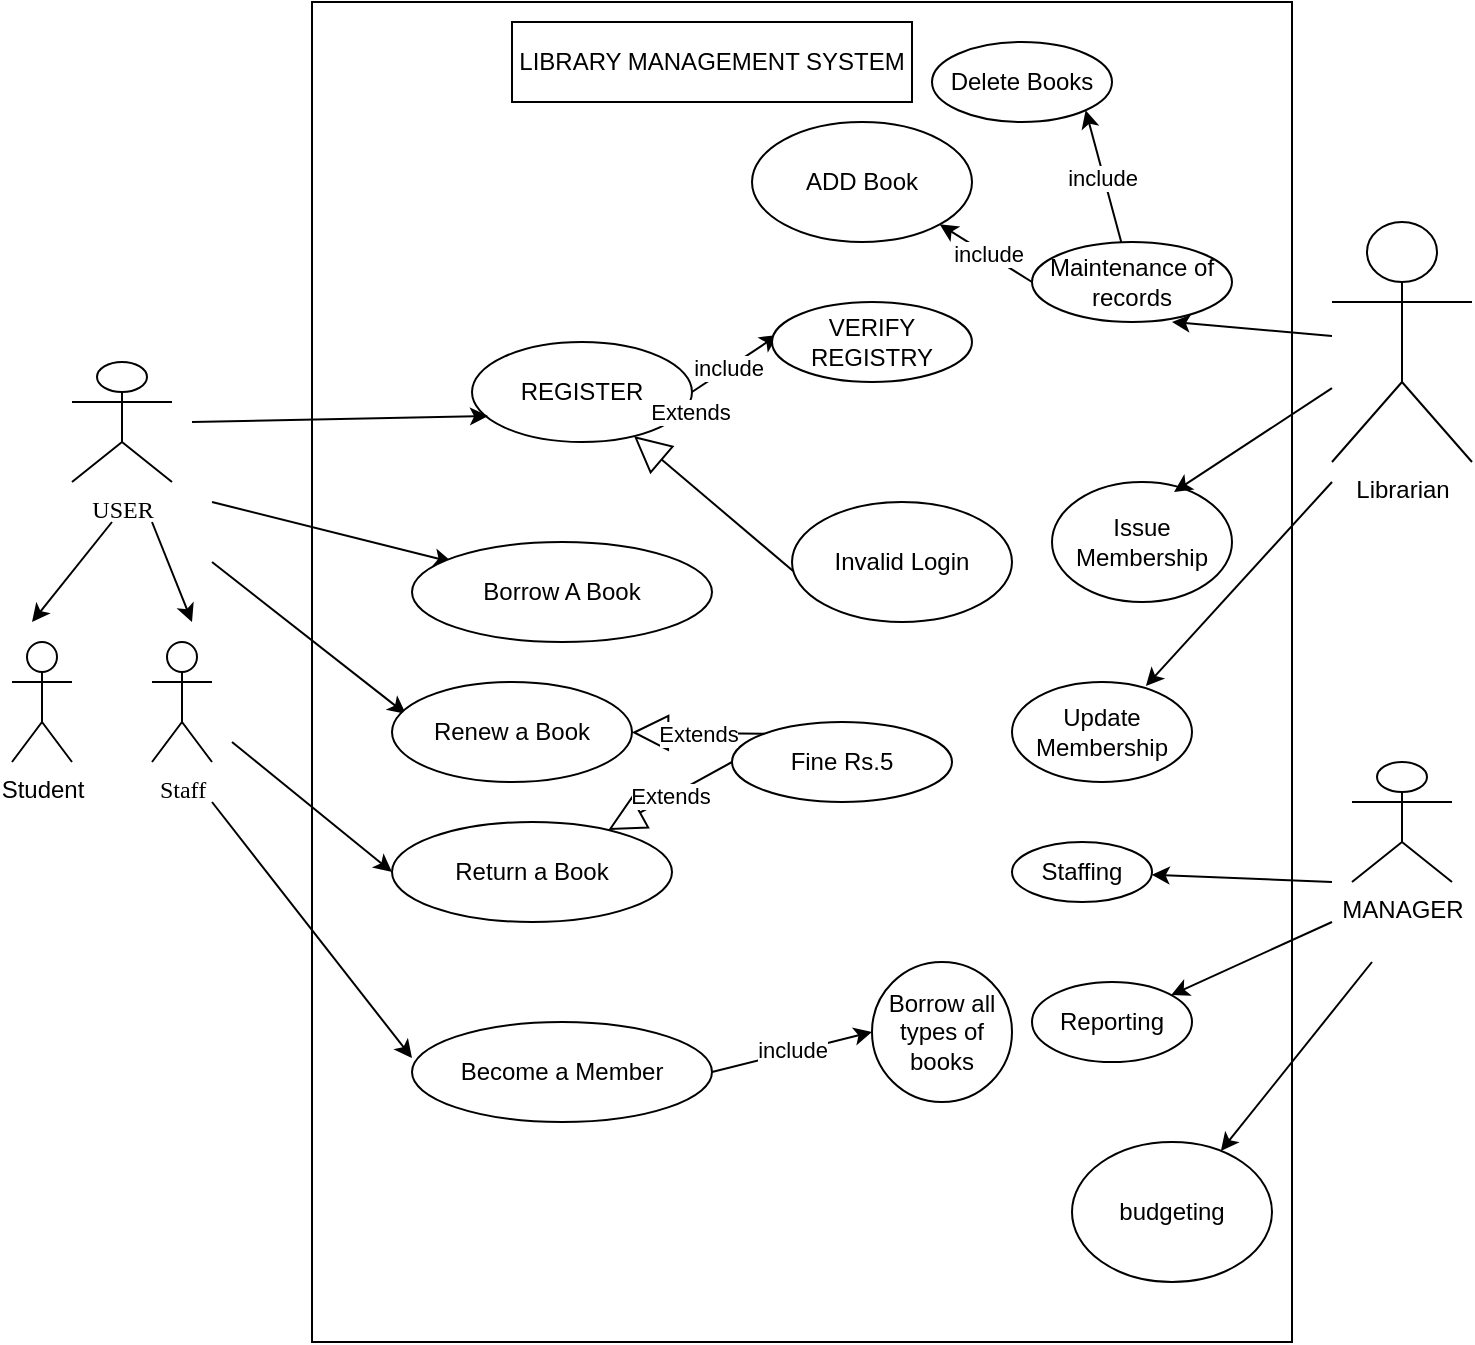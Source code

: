 <mxfile version="24.7.7">
  <diagram name="Page-1" id="t340oN6dkrDVcfliVaWA">
    <mxGraphModel dx="1434" dy="780" grid="1" gridSize="10" guides="1" tooltips="1" connect="1" arrows="1" fold="1" page="1" pageScale="1" pageWidth="850" pageHeight="1100" math="0" shadow="0">
      <root>
        <mxCell id="0" />
        <mxCell id="1" parent="0" />
        <mxCell id="J7jl9UmmYHnAvoz52ukR-1" value="" style="rounded=0;whiteSpace=wrap;html=1;" parent="1" vertex="1">
          <mxGeometry x="180" y="20" width="490" height="670" as="geometry" />
        </mxCell>
        <mxCell id="J7jl9UmmYHnAvoz52ukR-2" value="USER" style="shape=umlActor;verticalLabelPosition=bottom;verticalAlign=top;html=1;outlineConnect=0;direction=east;fontFamily=Times New Roman;" parent="1" vertex="1">
          <mxGeometry x="60" y="200" width="50" height="60" as="geometry" />
        </mxCell>
        <mxCell id="J7jl9UmmYHnAvoz52ukR-5" value="REGISTER" style="ellipse;whiteSpace=wrap;html=1;" parent="1" vertex="1">
          <mxGeometry x="260" y="190" width="110" height="50" as="geometry" />
        </mxCell>
        <mxCell id="J7jl9UmmYHnAvoz52ukR-7" value="" style="endArrow=classic;html=1;rounded=0;entryX=0.073;entryY=0.74;entryDx=0;entryDy=0;entryPerimeter=0;" parent="1" target="J7jl9UmmYHnAvoz52ukR-5" edge="1">
          <mxGeometry width="50" height="50" relative="1" as="geometry">
            <mxPoint x="120" y="230" as="sourcePoint" />
            <mxPoint x="450" y="380" as="targetPoint" />
          </mxGeometry>
        </mxCell>
        <mxCell id="J7jl9UmmYHnAvoz52ukR-15" value="" style="endArrow=classic;html=1;rounded=0;entryX=0.03;entryY=0.411;entryDx=0;entryDy=0;entryPerimeter=0;exitX=1;exitY=0.5;exitDx=0;exitDy=0;" parent="1" source="J7jl9UmmYHnAvoz52ukR-5" target="J7jl9UmmYHnAvoz52ukR-16" edge="1">
          <mxGeometry width="50" height="50" relative="1" as="geometry">
            <mxPoint x="400" y="430" as="sourcePoint" />
            <mxPoint x="450" y="380" as="targetPoint" />
          </mxGeometry>
        </mxCell>
        <mxCell id="J7jl9UmmYHnAvoz52ukR-65" value="include" style="edgeLabel;html=1;align=center;verticalAlign=middle;resizable=0;points=[];" parent="J7jl9UmmYHnAvoz52ukR-15" vertex="1" connectable="0">
          <mxGeometry x="-0.162" relative="1" as="geometry">
            <mxPoint as="offset" />
          </mxGeometry>
        </mxCell>
        <mxCell id="J7jl9UmmYHnAvoz52ukR-16" value="VERIFY REGISTRY" style="ellipse;whiteSpace=wrap;html=1;" parent="1" vertex="1">
          <mxGeometry x="410" y="170" width="100" height="40" as="geometry" />
        </mxCell>
        <mxCell id="J7jl9UmmYHnAvoz52ukR-17" value="Extends" style="endArrow=block;endSize=16;endFill=0;html=1;rounded=0;exitX=0.064;exitY=0.667;exitDx=0;exitDy=0;exitPerimeter=0;" parent="1" source="J7jl9UmmYHnAvoz52ukR-18" target="J7jl9UmmYHnAvoz52ukR-5" edge="1">
          <mxGeometry x="1" y="-14" width="160" relative="1" as="geometry">
            <mxPoint x="340" y="400" as="sourcePoint" />
            <mxPoint x="500" y="400" as="targetPoint" />
            <mxPoint x="19" y="-1" as="offset" />
          </mxGeometry>
        </mxCell>
        <mxCell id="J7jl9UmmYHnAvoz52ukR-18" value="Invalid Login" style="ellipse;whiteSpace=wrap;html=1;" parent="1" vertex="1">
          <mxGeometry x="420" y="270" width="110" height="60" as="geometry" />
        </mxCell>
        <mxCell id="J7jl9UmmYHnAvoz52ukR-19" value="" style="endArrow=classic;html=1;rounded=0;" parent="1" edge="1">
          <mxGeometry width="50" height="50" relative="1" as="geometry">
            <mxPoint x="130" y="270" as="sourcePoint" />
            <mxPoint x="250" y="300" as="targetPoint" />
          </mxGeometry>
        </mxCell>
        <mxCell id="J7jl9UmmYHnAvoz52ukR-20" value="Borrow A Book" style="ellipse;whiteSpace=wrap;html=1;" parent="1" vertex="1">
          <mxGeometry x="230" y="290" width="150" height="50" as="geometry" />
        </mxCell>
        <mxCell id="J7jl9UmmYHnAvoz52ukR-21" value="" style="endArrow=classic;html=1;rounded=0;entryX=0.058;entryY=0.32;entryDx=0;entryDy=0;entryPerimeter=0;" parent="1" target="J7jl9UmmYHnAvoz52ukR-22" edge="1">
          <mxGeometry width="50" height="50" relative="1" as="geometry">
            <mxPoint x="130" y="300" as="sourcePoint" />
            <mxPoint x="450" y="380" as="targetPoint" />
          </mxGeometry>
        </mxCell>
        <mxCell id="J7jl9UmmYHnAvoz52ukR-22" value="Renew a Book" style="ellipse;whiteSpace=wrap;html=1;" parent="1" vertex="1">
          <mxGeometry x="220" y="360" width="120" height="50" as="geometry" />
        </mxCell>
        <mxCell id="J7jl9UmmYHnAvoz52ukR-23" value="" style="endArrow=classic;html=1;rounded=0;entryX=0;entryY=0.5;entryDx=0;entryDy=0;" parent="1" target="J7jl9UmmYHnAvoz52ukR-24" edge="1">
          <mxGeometry width="50" height="50" relative="1" as="geometry">
            <mxPoint x="140" y="390" as="sourcePoint" />
            <mxPoint x="450" y="480" as="targetPoint" />
          </mxGeometry>
        </mxCell>
        <mxCell id="J7jl9UmmYHnAvoz52ukR-24" value="Return a Book" style="ellipse;whiteSpace=wrap;html=1;" parent="1" vertex="1">
          <mxGeometry x="220" y="430" width="140" height="50" as="geometry" />
        </mxCell>
        <mxCell id="J7jl9UmmYHnAvoz52ukR-25" value="" style="endArrow=classic;html=1;rounded=0;entryX=0;entryY=0.36;entryDx=0;entryDy=0;entryPerimeter=0;" parent="1" target="J7jl9UmmYHnAvoz52ukR-26" edge="1">
          <mxGeometry width="50" height="50" relative="1" as="geometry">
            <mxPoint x="130" y="420" as="sourcePoint" />
            <mxPoint x="450" y="480" as="targetPoint" />
          </mxGeometry>
        </mxCell>
        <mxCell id="J7jl9UmmYHnAvoz52ukR-26" value="Become a Member" style="ellipse;whiteSpace=wrap;html=1;" parent="1" vertex="1">
          <mxGeometry x="230" y="530" width="150" height="50" as="geometry" />
        </mxCell>
        <mxCell id="J7jl9UmmYHnAvoz52ukR-27" value="" style="endArrow=classic;html=1;rounded=0;exitX=1;exitY=0.5;exitDx=0;exitDy=0;entryX=0;entryY=0.5;entryDx=0;entryDy=0;" parent="1" source="J7jl9UmmYHnAvoz52ukR-26" target="J7jl9UmmYHnAvoz52ukR-29" edge="1">
          <mxGeometry width="50" height="50" relative="1" as="geometry">
            <mxPoint x="400" y="430" as="sourcePoint" />
            <mxPoint x="450" y="380" as="targetPoint" />
          </mxGeometry>
        </mxCell>
        <mxCell id="J7jl9UmmYHnAvoz52ukR-66" value="include" style="edgeLabel;html=1;align=center;verticalAlign=middle;resizable=0;points=[];" parent="J7jl9UmmYHnAvoz52ukR-27" vertex="1" connectable="0">
          <mxGeometry x="0.006" y="1" relative="1" as="geometry">
            <mxPoint as="offset" />
          </mxGeometry>
        </mxCell>
        <mxCell id="J7jl9UmmYHnAvoz52ukR-29" value="Borrow all types of books" style="ellipse;whiteSpace=wrap;html=1;" parent="1" vertex="1">
          <mxGeometry x="460" y="500" width="70" height="70" as="geometry" />
        </mxCell>
        <mxCell id="J7jl9UmmYHnAvoz52ukR-30" value="Fine Rs.5" style="ellipse;whiteSpace=wrap;html=1;" parent="1" vertex="1">
          <mxGeometry x="390" y="380" width="110" height="40" as="geometry" />
        </mxCell>
        <mxCell id="J7jl9UmmYHnAvoz52ukR-31" value="Extends" style="endArrow=block;endSize=16;endFill=0;html=1;rounded=0;exitX=0;exitY=0.5;exitDx=0;exitDy=0;" parent="1" source="J7jl9UmmYHnAvoz52ukR-30" target="J7jl9UmmYHnAvoz52ukR-24" edge="1">
          <mxGeometry width="160" relative="1" as="geometry">
            <mxPoint x="340" y="400" as="sourcePoint" />
            <mxPoint x="500" y="400" as="targetPoint" />
          </mxGeometry>
        </mxCell>
        <mxCell id="J7jl9UmmYHnAvoz52ukR-35" value="Extends" style="endArrow=block;endSize=16;endFill=0;html=1;rounded=0;exitX=0;exitY=0;exitDx=0;exitDy=0;" parent="1" source="J7jl9UmmYHnAvoz52ukR-30" target="J7jl9UmmYHnAvoz52ukR-22" edge="1">
          <mxGeometry width="160" relative="1" as="geometry">
            <mxPoint x="340" y="400" as="sourcePoint" />
            <mxPoint x="500" y="400" as="targetPoint" />
          </mxGeometry>
        </mxCell>
        <mxCell id="J7jl9UmmYHnAvoz52ukR-36" value="Librarian" style="shape=umlActor;verticalLabelPosition=bottom;verticalAlign=top;html=1;" parent="1" vertex="1">
          <mxGeometry x="690" y="130" width="70" height="120" as="geometry" />
        </mxCell>
        <mxCell id="J7jl9UmmYHnAvoz52ukR-39" value="Staff" style="shape=umlActor;verticalLabelPosition=bottom;verticalAlign=top;html=1;outlineConnect=0;direction=east;fontFamily=Times New Roman;" parent="1" vertex="1">
          <mxGeometry x="100" y="340" width="30" height="60" as="geometry" />
        </mxCell>
        <mxCell id="J7jl9UmmYHnAvoz52ukR-44" value="Maintenance of records" style="ellipse;whiteSpace=wrap;html=1;" parent="1" vertex="1">
          <mxGeometry x="540" y="140" width="100" height="40" as="geometry" />
        </mxCell>
        <mxCell id="J7jl9UmmYHnAvoz52ukR-45" value="" style="endArrow=classic;html=1;rounded=0;entryX=1;entryY=1;entryDx=0;entryDy=0;" parent="1" target="J7jl9UmmYHnAvoz52ukR-47" edge="1">
          <mxGeometry width="50" height="50" relative="1" as="geometry">
            <mxPoint x="540" y="160" as="sourcePoint" />
            <mxPoint x="579.375" y="70" as="targetPoint" />
          </mxGeometry>
        </mxCell>
        <mxCell id="J7jl9UmmYHnAvoz52ukR-68" value="include" style="edgeLabel;html=1;align=center;verticalAlign=middle;resizable=0;points=[];" parent="J7jl9UmmYHnAvoz52ukR-45" vertex="1" connectable="0">
          <mxGeometry x="-0.041" relative="1" as="geometry">
            <mxPoint as="offset" />
          </mxGeometry>
        </mxCell>
        <mxCell id="J7jl9UmmYHnAvoz52ukR-47" value="ADD Book" style="ellipse;whiteSpace=wrap;html=1;" parent="1" vertex="1">
          <mxGeometry x="400" y="80" width="110" height="60" as="geometry" />
        </mxCell>
        <mxCell id="J7jl9UmmYHnAvoz52ukR-48" value="" style="endArrow=classic;html=1;rounded=0;entryX=1;entryY=1;entryDx=0;entryDy=0;" parent="1" source="J7jl9UmmYHnAvoz52ukR-44" target="J7jl9UmmYHnAvoz52ukR-49" edge="1">
          <mxGeometry width="50" height="50" relative="1" as="geometry">
            <mxPoint x="400" y="430" as="sourcePoint" />
            <mxPoint x="450" y="380" as="targetPoint" />
          </mxGeometry>
        </mxCell>
        <mxCell id="J7jl9UmmYHnAvoz52ukR-67" value="include" style="edgeLabel;html=1;align=center;verticalAlign=middle;resizable=0;points=[];" parent="J7jl9UmmYHnAvoz52ukR-48" vertex="1" connectable="0">
          <mxGeometry x="-0.019" y="1" relative="1" as="geometry">
            <mxPoint as="offset" />
          </mxGeometry>
        </mxCell>
        <mxCell id="J7jl9UmmYHnAvoz52ukR-49" value="Delete Books" style="ellipse;whiteSpace=wrap;html=1;" parent="1" vertex="1">
          <mxGeometry x="490" y="40" width="90" height="40" as="geometry" />
        </mxCell>
        <mxCell id="J7jl9UmmYHnAvoz52ukR-50" value="" style="endArrow=classic;html=1;rounded=0;entryX=0.7;entryY=1;entryDx=0;entryDy=0;entryPerimeter=0;" parent="1" source="J7jl9UmmYHnAvoz52ukR-36" target="J7jl9UmmYHnAvoz52ukR-44" edge="1">
          <mxGeometry width="50" height="50" relative="1" as="geometry">
            <mxPoint x="400" y="430" as="sourcePoint" />
            <mxPoint x="450" y="380" as="targetPoint" />
          </mxGeometry>
        </mxCell>
        <mxCell id="J7jl9UmmYHnAvoz52ukR-56" value="Issue Membership" style="ellipse;whiteSpace=wrap;html=1;" parent="1" vertex="1">
          <mxGeometry x="550" y="260" width="90" height="60" as="geometry" />
        </mxCell>
        <mxCell id="J7jl9UmmYHnAvoz52ukR-57" value="" style="endArrow=classic;html=1;rounded=0;entryX=0.678;entryY=0.083;entryDx=0;entryDy=0;entryPerimeter=0;" parent="1" source="J7jl9UmmYHnAvoz52ukR-36" target="J7jl9UmmYHnAvoz52ukR-56" edge="1">
          <mxGeometry width="50" height="50" relative="1" as="geometry">
            <mxPoint x="400" y="430" as="sourcePoint" />
            <mxPoint x="450" y="380" as="targetPoint" />
          </mxGeometry>
        </mxCell>
        <mxCell id="J7jl9UmmYHnAvoz52ukR-58" value="Update Membership" style="ellipse;whiteSpace=wrap;html=1;" parent="1" vertex="1">
          <mxGeometry x="530" y="360" width="90" height="50" as="geometry" />
        </mxCell>
        <mxCell id="J7jl9UmmYHnAvoz52ukR-59" value="" style="endArrow=classic;html=1;rounded=0;entryX=0.744;entryY=0.04;entryDx=0;entryDy=0;entryPerimeter=0;" parent="1" target="J7jl9UmmYHnAvoz52ukR-58" edge="1">
          <mxGeometry width="50" height="50" relative="1" as="geometry">
            <mxPoint x="690" y="260" as="sourcePoint" />
            <mxPoint x="450" y="380" as="targetPoint" />
          </mxGeometry>
        </mxCell>
        <mxCell id="J7jl9UmmYHnAvoz52ukR-60" value="MANAGER&lt;div&gt;&lt;br&gt;&lt;/div&gt;" style="shape=umlActor;verticalLabelPosition=bottom;verticalAlign=top;html=1;" parent="1" vertex="1">
          <mxGeometry x="700" y="400" width="50" height="60" as="geometry" />
        </mxCell>
        <mxCell id="J7jl9UmmYHnAvoz52ukR-69" value="Staffing" style="ellipse;whiteSpace=wrap;html=1;" parent="1" vertex="1">
          <mxGeometry x="530" y="440" width="70" height="30" as="geometry" />
        </mxCell>
        <mxCell id="J7jl9UmmYHnAvoz52ukR-70" value="" style="endArrow=classic;html=1;rounded=0;" parent="1" target="J7jl9UmmYHnAvoz52ukR-69" edge="1">
          <mxGeometry width="50" height="50" relative="1" as="geometry">
            <mxPoint x="690" y="460" as="sourcePoint" />
            <mxPoint x="450" y="380" as="targetPoint" />
          </mxGeometry>
        </mxCell>
        <mxCell id="J7jl9UmmYHnAvoz52ukR-71" value="Reporting" style="ellipse;whiteSpace=wrap;html=1;" parent="1" vertex="1">
          <mxGeometry x="540" y="510" width="80" height="40" as="geometry" />
        </mxCell>
        <mxCell id="J7jl9UmmYHnAvoz52ukR-72" value="" style="endArrow=classic;html=1;rounded=0;" parent="1" target="J7jl9UmmYHnAvoz52ukR-71" edge="1">
          <mxGeometry width="50" height="50" relative="1" as="geometry">
            <mxPoint x="690" y="480" as="sourcePoint" />
            <mxPoint x="450" y="380" as="targetPoint" />
          </mxGeometry>
        </mxCell>
        <mxCell id="J7jl9UmmYHnAvoz52ukR-73" value="budgeting" style="ellipse;whiteSpace=wrap;html=1;" parent="1" vertex="1">
          <mxGeometry x="560" y="590" width="100" height="70" as="geometry" />
        </mxCell>
        <mxCell id="J7jl9UmmYHnAvoz52ukR-74" value="" style="endArrow=classic;html=1;rounded=0;" parent="1" target="J7jl9UmmYHnAvoz52ukR-73" edge="1">
          <mxGeometry width="50" height="50" relative="1" as="geometry">
            <mxPoint x="710" y="500" as="sourcePoint" />
            <mxPoint x="450" y="380" as="targetPoint" />
          </mxGeometry>
        </mxCell>
        <mxCell id="J7jl9UmmYHnAvoz52ukR-76" value="Student" style="shape=umlActor;verticalLabelPosition=bottom;verticalAlign=top;html=1;outlineConnect=0;" parent="1" vertex="1">
          <mxGeometry x="30" y="340" width="30" height="60" as="geometry" />
        </mxCell>
        <mxCell id="J7jl9UmmYHnAvoz52ukR-80" value="" style="endArrow=classic;html=1;rounded=0;" parent="1" edge="1">
          <mxGeometry width="50" height="50" relative="1" as="geometry">
            <mxPoint x="80" y="280" as="sourcePoint" />
            <mxPoint x="40" y="330" as="targetPoint" />
          </mxGeometry>
        </mxCell>
        <mxCell id="J7jl9UmmYHnAvoz52ukR-81" value="" style="endArrow=classic;html=1;rounded=0;" parent="1" edge="1">
          <mxGeometry width="50" height="50" relative="1" as="geometry">
            <mxPoint x="100" y="280" as="sourcePoint" />
            <mxPoint x="120" y="330" as="targetPoint" />
          </mxGeometry>
        </mxCell>
        <mxCell id="J7jl9UmmYHnAvoz52ukR-82" value="LIBRARY MANAGEMENT SYSTEM" style="rounded=0;whiteSpace=wrap;html=1;" parent="1" vertex="1">
          <mxGeometry x="280" y="30" width="200" height="40" as="geometry" />
        </mxCell>
      </root>
    </mxGraphModel>
  </diagram>
</mxfile>

